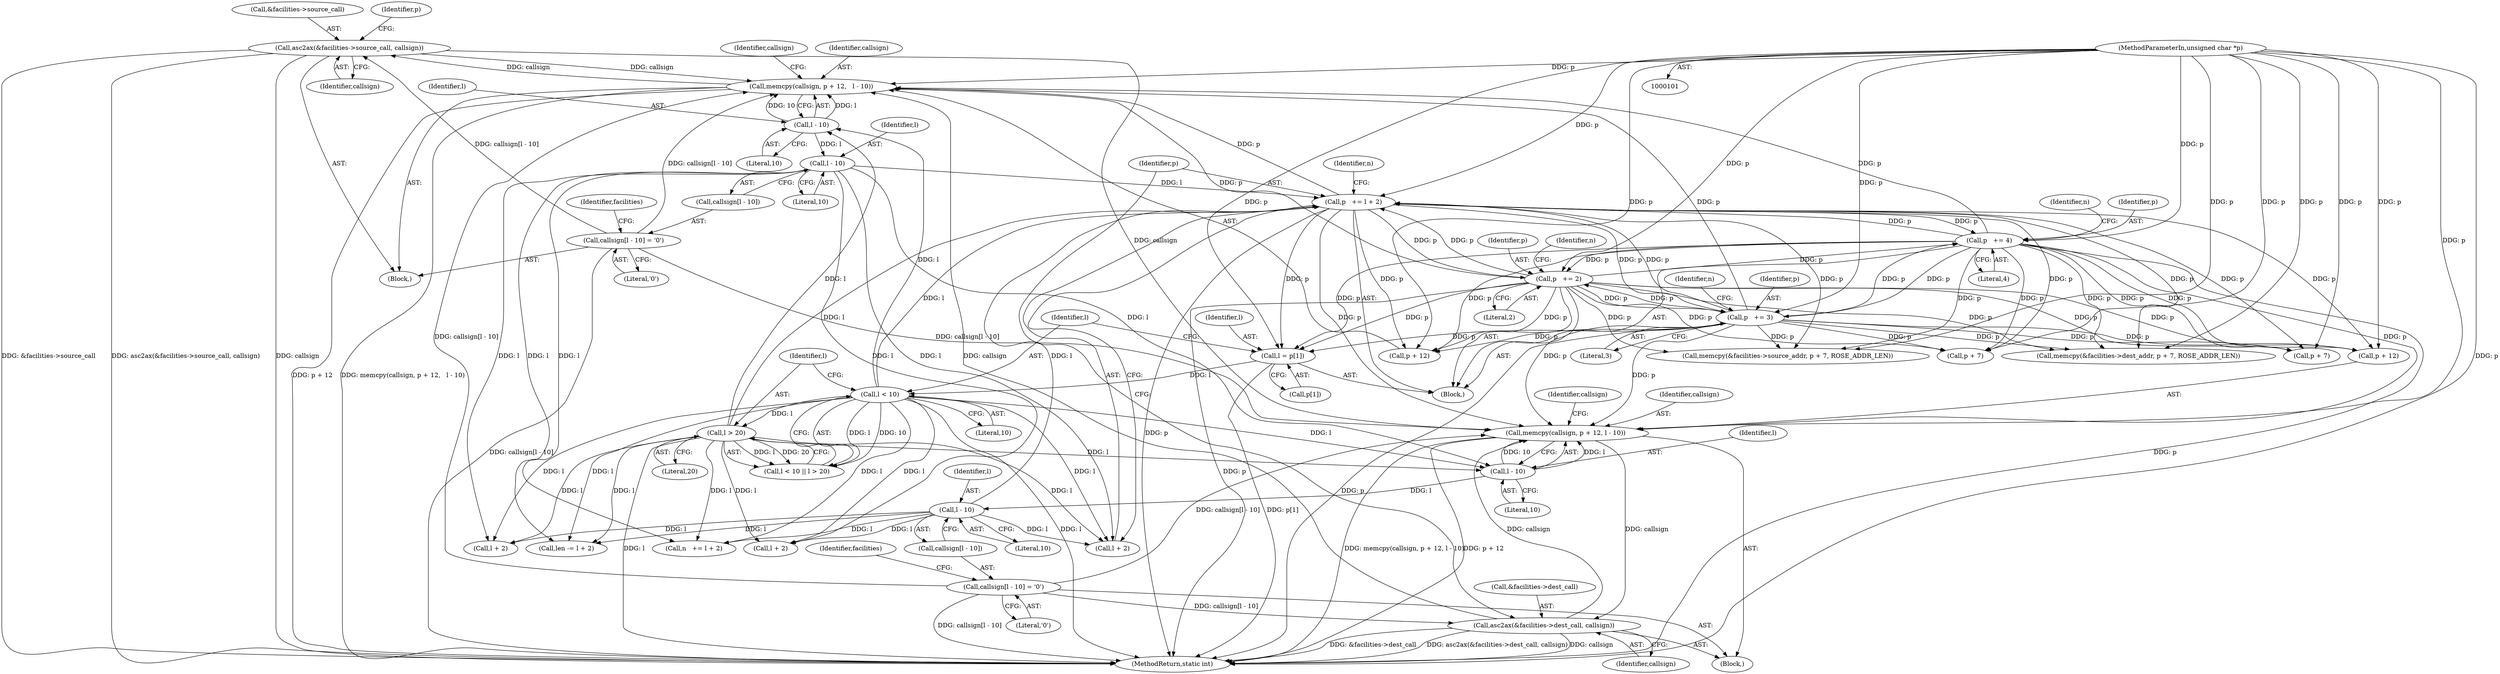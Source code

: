 digraph "0_linux_be20250c13f88375345ad99950190685eda51eb8@pointer" {
"1000200" [label="(Call,asc2ax(&facilities->source_call, callsign))"];
"1000185" [label="(Call,memcpy(callsign, p + 12,   l - 10))"];
"1000193" [label="(Call,callsign[l - 10] = '\0')"];
"1000229" [label="(Call,callsign[l - 10] = '\0')"];
"1000200" [label="(Call,asc2ax(&facilities->source_call, callsign))"];
"1000236" [label="(Call,asc2ax(&facilities->dest_call, callsign))"];
"1000221" [label="(Call,memcpy(callsign, p + 12, l - 10))"];
"1000102" [label="(MethodParameterIn,unsigned char *p)"];
"1000143" [label="(Call,p   += 4)"];
"1000121" [label="(Call,p   += 2)"];
"1000242" [label="(Call,p   += l + 2)"];
"1000232" [label="(Call,l - 10)"];
"1000226" [label="(Call,l - 10)"];
"1000196" [label="(Call,l - 10)"];
"1000190" [label="(Call,l - 10)"];
"1000161" [label="(Call,l < 10)"];
"1000154" [label="(Call,l = p[1])"];
"1000132" [label="(Call,p   += 3)"];
"1000164" [label="(Call,l > 20)"];
"1000147" [label="(Identifier,n)"];
"1000203" [label="(Identifier,facilities)"];
"1000136" [label="(Identifier,n)"];
"1000155" [label="(Identifier,l)"];
"1000193" [label="(Call,callsign[l - 10] = '\0')"];
"1000186" [label="(Identifier,callsign)"];
"1000248" [label="(Identifier,n)"];
"1000197" [label="(Identifier,l)"];
"1000232" [label="(Call,l - 10)"];
"1000176" [label="(Call,memcpy(&facilities->source_addr, p + 7, ROSE_ADDR_LEN))"];
"1000205" [label="(Identifier,callsign)"];
"1000190" [label="(Call,l - 10)"];
"1000239" [label="(Identifier,facilities)"];
"1000191" [label="(Identifier,l)"];
"1000223" [label="(Call,p + 12)"];
"1000123" [label="(Literal,2)"];
"1000145" [label="(Literal,4)"];
"1000233" [label="(Identifier,l)"];
"1000134" [label="(Literal,3)"];
"1000252" [label="(Call,len -= l + 2)"];
"1000161" [label="(Call,l < 10)"];
"1000164" [label="(Call,l > 20)"];
"1000175" [label="(Block,)"];
"1000192" [label="(Literal,10)"];
"1000133" [label="(Identifier,p)"];
"1000143" [label="(Call,p   += 4)"];
"1000235" [label="(Literal,'\0')"];
"1000185" [label="(Call,memcpy(callsign, p + 12,   l - 10))"];
"1000194" [label="(Call,callsign[l - 10])"];
"1000243" [label="(Identifier,p)"];
"1000244" [label="(Call,l + 2)"];
"1000162" [label="(Identifier,l)"];
"1000132" [label="(Call,p   += 3)"];
"1000229" [label="(Call,callsign[l - 10] = '\0')"];
"1000102" [label="(MethodParameterIn,unsigned char *p)"];
"1000237" [label="(Call,&facilities->dest_call)"];
"1000125" [label="(Identifier,n)"];
"1000222" [label="(Identifier,callsign)"];
"1000242" [label="(Call,p   += l + 2)"];
"1000198" [label="(Literal,10)"];
"1000160" [label="(Call,l < 10 || l > 20)"];
"1000201" [label="(Call,&facilities->source_call)"];
"1000221" [label="(Call,memcpy(callsign, p + 12, l - 10))"];
"1000166" [label="(Literal,20)"];
"1000200" [label="(Call,asc2ax(&facilities->source_call, callsign))"];
"1000144" [label="(Identifier,p)"];
"1000231" [label="(Identifier,callsign)"];
"1000241" [label="(Identifier,callsign)"];
"1000227" [label="(Identifier,l)"];
"1000199" [label="(Literal,'\0')"];
"1000226" [label="(Call,l - 10)"];
"1000163" [label="(Literal,10)"];
"1000165" [label="(Identifier,l)"];
"1000119" [label="(Block,)"];
"1000195" [label="(Identifier,callsign)"];
"1000230" [label="(Call,callsign[l - 10])"];
"1000212" [label="(Call,memcpy(&facilities->dest_addr, p + 7, ROSE_ADDR_LEN))"];
"1000254" [label="(Call,l + 2)"];
"1000228" [label="(Literal,10)"];
"1000234" [label="(Literal,10)"];
"1000217" [label="(Call,p + 7)"];
"1000249" [label="(Call,l + 2)"];
"1000211" [label="(Block,)"];
"1000209" [label="(Identifier,p)"];
"1000122" [label="(Identifier,p)"];
"1000181" [label="(Call,p + 7)"];
"1000156" [label="(Call,p[1])"];
"1000247" [label="(Call,n   += l + 2)"];
"1000121" [label="(Call,p   += 2)"];
"1000268" [label="(MethodReturn,static int)"];
"1000154" [label="(Call,l = p[1])"];
"1000187" [label="(Call,p + 12)"];
"1000236" [label="(Call,asc2ax(&facilities->dest_call, callsign))"];
"1000196" [label="(Call,l - 10)"];
"1000200" -> "1000175"  [label="AST: "];
"1000200" -> "1000205"  [label="CFG: "];
"1000201" -> "1000200"  [label="AST: "];
"1000205" -> "1000200"  [label="AST: "];
"1000209" -> "1000200"  [label="CFG: "];
"1000200" -> "1000268"  [label="DDG: asc2ax(&facilities->source_call, callsign)"];
"1000200" -> "1000268"  [label="DDG: callsign"];
"1000200" -> "1000268"  [label="DDG: &facilities->source_call"];
"1000200" -> "1000185"  [label="DDG: callsign"];
"1000185" -> "1000200"  [label="DDG: callsign"];
"1000193" -> "1000200"  [label="DDG: callsign[l - 10]"];
"1000200" -> "1000221"  [label="DDG: callsign"];
"1000185" -> "1000175"  [label="AST: "];
"1000185" -> "1000190"  [label="CFG: "];
"1000186" -> "1000185"  [label="AST: "];
"1000187" -> "1000185"  [label="AST: "];
"1000190" -> "1000185"  [label="AST: "];
"1000195" -> "1000185"  [label="CFG: "];
"1000185" -> "1000268"  [label="DDG: p + 12"];
"1000185" -> "1000268"  [label="DDG: memcpy(callsign, p + 12,   l - 10)"];
"1000193" -> "1000185"  [label="DDG: callsign[l - 10]"];
"1000229" -> "1000185"  [label="DDG: callsign[l - 10]"];
"1000236" -> "1000185"  [label="DDG: callsign"];
"1000102" -> "1000185"  [label="DDG: p"];
"1000143" -> "1000185"  [label="DDG: p"];
"1000121" -> "1000185"  [label="DDG: p"];
"1000242" -> "1000185"  [label="DDG: p"];
"1000132" -> "1000185"  [label="DDG: p"];
"1000190" -> "1000185"  [label="DDG: l"];
"1000190" -> "1000185"  [label="DDG: 10"];
"1000193" -> "1000175"  [label="AST: "];
"1000193" -> "1000199"  [label="CFG: "];
"1000194" -> "1000193"  [label="AST: "];
"1000199" -> "1000193"  [label="AST: "];
"1000203" -> "1000193"  [label="CFG: "];
"1000193" -> "1000268"  [label="DDG: callsign[l - 10]"];
"1000193" -> "1000221"  [label="DDG: callsign[l - 10]"];
"1000229" -> "1000211"  [label="AST: "];
"1000229" -> "1000235"  [label="CFG: "];
"1000230" -> "1000229"  [label="AST: "];
"1000235" -> "1000229"  [label="AST: "];
"1000239" -> "1000229"  [label="CFG: "];
"1000229" -> "1000268"  [label="DDG: callsign[l - 10]"];
"1000229" -> "1000221"  [label="DDG: callsign[l - 10]"];
"1000229" -> "1000236"  [label="DDG: callsign[l - 10]"];
"1000236" -> "1000211"  [label="AST: "];
"1000236" -> "1000241"  [label="CFG: "];
"1000237" -> "1000236"  [label="AST: "];
"1000241" -> "1000236"  [label="AST: "];
"1000243" -> "1000236"  [label="CFG: "];
"1000236" -> "1000268"  [label="DDG: &facilities->dest_call"];
"1000236" -> "1000268"  [label="DDG: asc2ax(&facilities->dest_call, callsign)"];
"1000236" -> "1000268"  [label="DDG: callsign"];
"1000236" -> "1000221"  [label="DDG: callsign"];
"1000221" -> "1000236"  [label="DDG: callsign"];
"1000221" -> "1000211"  [label="AST: "];
"1000221" -> "1000226"  [label="CFG: "];
"1000222" -> "1000221"  [label="AST: "];
"1000223" -> "1000221"  [label="AST: "];
"1000226" -> "1000221"  [label="AST: "];
"1000231" -> "1000221"  [label="CFG: "];
"1000221" -> "1000268"  [label="DDG: memcpy(callsign, p + 12, l - 10)"];
"1000221" -> "1000268"  [label="DDG: p + 12"];
"1000102" -> "1000221"  [label="DDG: p"];
"1000143" -> "1000221"  [label="DDG: p"];
"1000121" -> "1000221"  [label="DDG: p"];
"1000242" -> "1000221"  [label="DDG: p"];
"1000132" -> "1000221"  [label="DDG: p"];
"1000226" -> "1000221"  [label="DDG: l"];
"1000226" -> "1000221"  [label="DDG: 10"];
"1000102" -> "1000101"  [label="AST: "];
"1000102" -> "1000268"  [label="DDG: p"];
"1000102" -> "1000121"  [label="DDG: p"];
"1000102" -> "1000132"  [label="DDG: p"];
"1000102" -> "1000143"  [label="DDG: p"];
"1000102" -> "1000154"  [label="DDG: p"];
"1000102" -> "1000176"  [label="DDG: p"];
"1000102" -> "1000181"  [label="DDG: p"];
"1000102" -> "1000187"  [label="DDG: p"];
"1000102" -> "1000212"  [label="DDG: p"];
"1000102" -> "1000217"  [label="DDG: p"];
"1000102" -> "1000223"  [label="DDG: p"];
"1000102" -> "1000242"  [label="DDG: p"];
"1000143" -> "1000119"  [label="AST: "];
"1000143" -> "1000145"  [label="CFG: "];
"1000144" -> "1000143"  [label="AST: "];
"1000145" -> "1000143"  [label="AST: "];
"1000147" -> "1000143"  [label="CFG: "];
"1000143" -> "1000268"  [label="DDG: p"];
"1000143" -> "1000121"  [label="DDG: p"];
"1000143" -> "1000132"  [label="DDG: p"];
"1000121" -> "1000143"  [label="DDG: p"];
"1000242" -> "1000143"  [label="DDG: p"];
"1000132" -> "1000143"  [label="DDG: p"];
"1000143" -> "1000154"  [label="DDG: p"];
"1000143" -> "1000176"  [label="DDG: p"];
"1000143" -> "1000181"  [label="DDG: p"];
"1000143" -> "1000187"  [label="DDG: p"];
"1000143" -> "1000212"  [label="DDG: p"];
"1000143" -> "1000217"  [label="DDG: p"];
"1000143" -> "1000223"  [label="DDG: p"];
"1000143" -> "1000242"  [label="DDG: p"];
"1000121" -> "1000119"  [label="AST: "];
"1000121" -> "1000123"  [label="CFG: "];
"1000122" -> "1000121"  [label="AST: "];
"1000123" -> "1000121"  [label="AST: "];
"1000125" -> "1000121"  [label="CFG: "];
"1000121" -> "1000268"  [label="DDG: p"];
"1000242" -> "1000121"  [label="DDG: p"];
"1000132" -> "1000121"  [label="DDG: p"];
"1000121" -> "1000132"  [label="DDG: p"];
"1000121" -> "1000154"  [label="DDG: p"];
"1000121" -> "1000176"  [label="DDG: p"];
"1000121" -> "1000181"  [label="DDG: p"];
"1000121" -> "1000187"  [label="DDG: p"];
"1000121" -> "1000212"  [label="DDG: p"];
"1000121" -> "1000217"  [label="DDG: p"];
"1000121" -> "1000223"  [label="DDG: p"];
"1000121" -> "1000242"  [label="DDG: p"];
"1000242" -> "1000119"  [label="AST: "];
"1000242" -> "1000244"  [label="CFG: "];
"1000243" -> "1000242"  [label="AST: "];
"1000244" -> "1000242"  [label="AST: "];
"1000248" -> "1000242"  [label="CFG: "];
"1000242" -> "1000268"  [label="DDG: p"];
"1000242" -> "1000132"  [label="DDG: p"];
"1000242" -> "1000154"  [label="DDG: p"];
"1000242" -> "1000176"  [label="DDG: p"];
"1000242" -> "1000181"  [label="DDG: p"];
"1000242" -> "1000187"  [label="DDG: p"];
"1000242" -> "1000212"  [label="DDG: p"];
"1000242" -> "1000217"  [label="DDG: p"];
"1000242" -> "1000223"  [label="DDG: p"];
"1000232" -> "1000242"  [label="DDG: l"];
"1000196" -> "1000242"  [label="DDG: l"];
"1000161" -> "1000242"  [label="DDG: l"];
"1000164" -> "1000242"  [label="DDG: l"];
"1000132" -> "1000242"  [label="DDG: p"];
"1000232" -> "1000230"  [label="AST: "];
"1000232" -> "1000234"  [label="CFG: "];
"1000233" -> "1000232"  [label="AST: "];
"1000234" -> "1000232"  [label="AST: "];
"1000230" -> "1000232"  [label="CFG: "];
"1000226" -> "1000232"  [label="DDG: l"];
"1000232" -> "1000244"  [label="DDG: l"];
"1000232" -> "1000247"  [label="DDG: l"];
"1000232" -> "1000249"  [label="DDG: l"];
"1000232" -> "1000252"  [label="DDG: l"];
"1000232" -> "1000254"  [label="DDG: l"];
"1000226" -> "1000228"  [label="CFG: "];
"1000227" -> "1000226"  [label="AST: "];
"1000228" -> "1000226"  [label="AST: "];
"1000196" -> "1000226"  [label="DDG: l"];
"1000161" -> "1000226"  [label="DDG: l"];
"1000164" -> "1000226"  [label="DDG: l"];
"1000196" -> "1000194"  [label="AST: "];
"1000196" -> "1000198"  [label="CFG: "];
"1000197" -> "1000196"  [label="AST: "];
"1000198" -> "1000196"  [label="AST: "];
"1000194" -> "1000196"  [label="CFG: "];
"1000190" -> "1000196"  [label="DDG: l"];
"1000196" -> "1000244"  [label="DDG: l"];
"1000196" -> "1000247"  [label="DDG: l"];
"1000196" -> "1000249"  [label="DDG: l"];
"1000196" -> "1000252"  [label="DDG: l"];
"1000196" -> "1000254"  [label="DDG: l"];
"1000190" -> "1000192"  [label="CFG: "];
"1000191" -> "1000190"  [label="AST: "];
"1000192" -> "1000190"  [label="AST: "];
"1000161" -> "1000190"  [label="DDG: l"];
"1000164" -> "1000190"  [label="DDG: l"];
"1000161" -> "1000160"  [label="AST: "];
"1000161" -> "1000163"  [label="CFG: "];
"1000162" -> "1000161"  [label="AST: "];
"1000163" -> "1000161"  [label="AST: "];
"1000165" -> "1000161"  [label="CFG: "];
"1000160" -> "1000161"  [label="CFG: "];
"1000161" -> "1000268"  [label="DDG: l"];
"1000161" -> "1000160"  [label="DDG: l"];
"1000161" -> "1000160"  [label="DDG: 10"];
"1000154" -> "1000161"  [label="DDG: l"];
"1000161" -> "1000164"  [label="DDG: l"];
"1000161" -> "1000244"  [label="DDG: l"];
"1000161" -> "1000247"  [label="DDG: l"];
"1000161" -> "1000249"  [label="DDG: l"];
"1000161" -> "1000252"  [label="DDG: l"];
"1000161" -> "1000254"  [label="DDG: l"];
"1000154" -> "1000119"  [label="AST: "];
"1000154" -> "1000156"  [label="CFG: "];
"1000155" -> "1000154"  [label="AST: "];
"1000156" -> "1000154"  [label="AST: "];
"1000162" -> "1000154"  [label="CFG: "];
"1000154" -> "1000268"  [label="DDG: p[1]"];
"1000132" -> "1000154"  [label="DDG: p"];
"1000132" -> "1000119"  [label="AST: "];
"1000132" -> "1000134"  [label="CFG: "];
"1000133" -> "1000132"  [label="AST: "];
"1000134" -> "1000132"  [label="AST: "];
"1000136" -> "1000132"  [label="CFG: "];
"1000132" -> "1000268"  [label="DDG: p"];
"1000132" -> "1000176"  [label="DDG: p"];
"1000132" -> "1000181"  [label="DDG: p"];
"1000132" -> "1000187"  [label="DDG: p"];
"1000132" -> "1000212"  [label="DDG: p"];
"1000132" -> "1000217"  [label="DDG: p"];
"1000132" -> "1000223"  [label="DDG: p"];
"1000164" -> "1000160"  [label="AST: "];
"1000164" -> "1000166"  [label="CFG: "];
"1000165" -> "1000164"  [label="AST: "];
"1000166" -> "1000164"  [label="AST: "];
"1000160" -> "1000164"  [label="CFG: "];
"1000164" -> "1000268"  [label="DDG: l"];
"1000164" -> "1000160"  [label="DDG: l"];
"1000164" -> "1000160"  [label="DDG: 20"];
"1000164" -> "1000244"  [label="DDG: l"];
"1000164" -> "1000247"  [label="DDG: l"];
"1000164" -> "1000249"  [label="DDG: l"];
"1000164" -> "1000252"  [label="DDG: l"];
"1000164" -> "1000254"  [label="DDG: l"];
}
